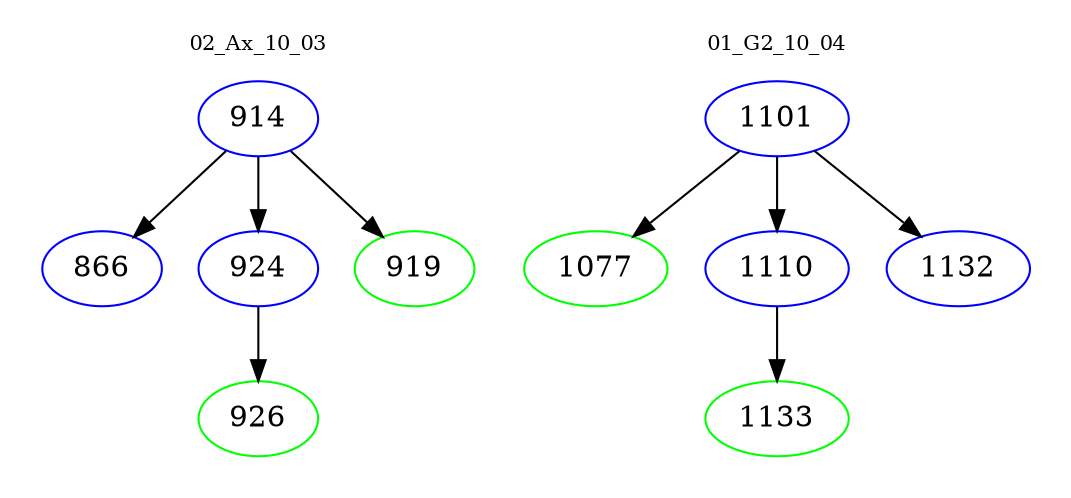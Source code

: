 digraph{
subgraph cluster_0 {
color = white
label = "02_Ax_10_03";
fontsize=10;
T0_914 [label="914", color="blue"]
T0_914 -> T0_866 [color="black"]
T0_866 [label="866", color="blue"]
T0_914 -> T0_924 [color="black"]
T0_924 [label="924", color="blue"]
T0_924 -> T0_926 [color="black"]
T0_926 [label="926", color="green"]
T0_914 -> T0_919 [color="black"]
T0_919 [label="919", color="green"]
}
subgraph cluster_1 {
color = white
label = "01_G2_10_04";
fontsize=10;
T1_1101 [label="1101", color="blue"]
T1_1101 -> T1_1077 [color="black"]
T1_1077 [label="1077", color="green"]
T1_1101 -> T1_1110 [color="black"]
T1_1110 [label="1110", color="blue"]
T1_1110 -> T1_1133 [color="black"]
T1_1133 [label="1133", color="green"]
T1_1101 -> T1_1132 [color="black"]
T1_1132 [label="1132", color="blue"]
}
}
